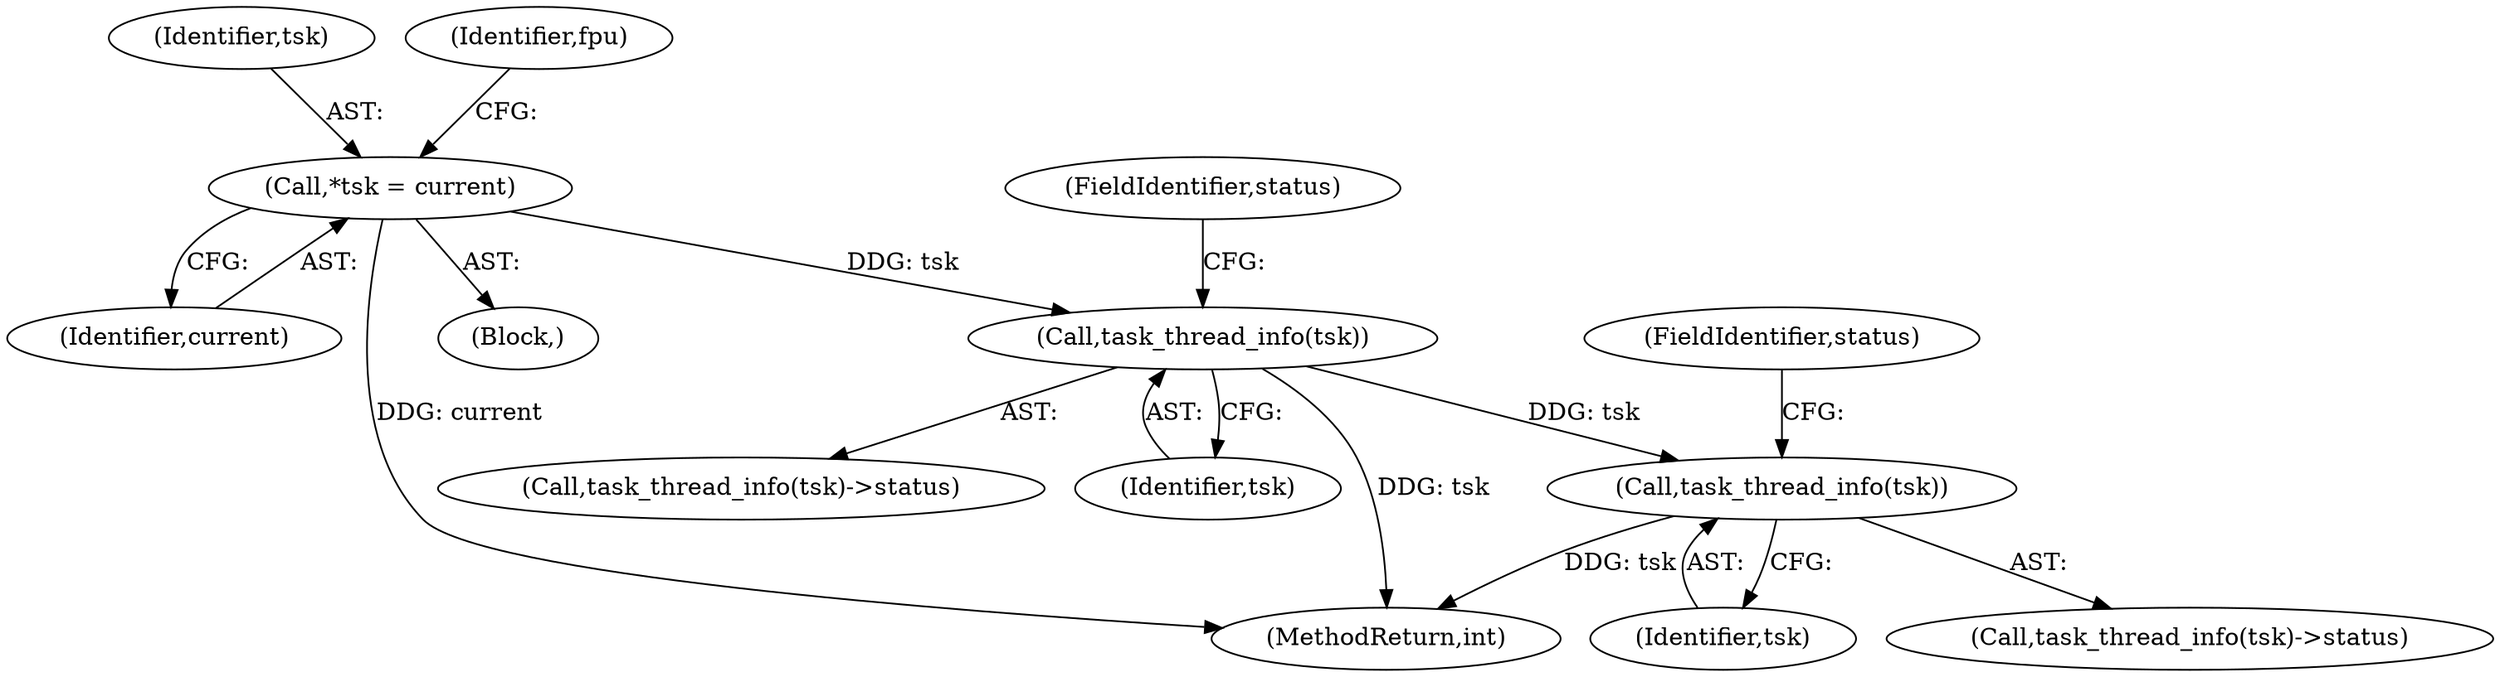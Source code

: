 digraph "0_linux_a8b0ca17b80e92faab46ee7179ba9e99ccb61233_28@API" {
"1000139" [label="(Call,task_thread_info(tsk))"];
"1000130" [label="(Call,task_thread_info(tsk))"];
"1000106" [label="(Call,*tsk = current)"];
"1000108" [label="(Identifier,current)"];
"1000107" [label="(Identifier,tsk)"];
"1000131" [label="(Identifier,tsk)"];
"1000130" [label="(Call,task_thread_info(tsk))"];
"1000129" [label="(Call,task_thread_info(tsk)->status)"];
"1000148" [label="(MethodReturn,int)"];
"1000139" [label="(Call,task_thread_info(tsk))"];
"1000106" [label="(Call,*tsk = current)"];
"1000111" [label="(Identifier,fpu)"];
"1000138" [label="(Call,task_thread_info(tsk)->status)"];
"1000141" [label="(FieldIdentifier,status)"];
"1000104" [label="(Block,)"];
"1000132" [label="(FieldIdentifier,status)"];
"1000140" [label="(Identifier,tsk)"];
"1000139" -> "1000138"  [label="AST: "];
"1000139" -> "1000140"  [label="CFG: "];
"1000140" -> "1000139"  [label="AST: "];
"1000141" -> "1000139"  [label="CFG: "];
"1000139" -> "1000148"  [label="DDG: tsk"];
"1000130" -> "1000139"  [label="DDG: tsk"];
"1000130" -> "1000129"  [label="AST: "];
"1000130" -> "1000131"  [label="CFG: "];
"1000131" -> "1000130"  [label="AST: "];
"1000132" -> "1000130"  [label="CFG: "];
"1000130" -> "1000148"  [label="DDG: tsk"];
"1000106" -> "1000130"  [label="DDG: tsk"];
"1000106" -> "1000104"  [label="AST: "];
"1000106" -> "1000108"  [label="CFG: "];
"1000107" -> "1000106"  [label="AST: "];
"1000108" -> "1000106"  [label="AST: "];
"1000111" -> "1000106"  [label="CFG: "];
"1000106" -> "1000148"  [label="DDG: current"];
}
